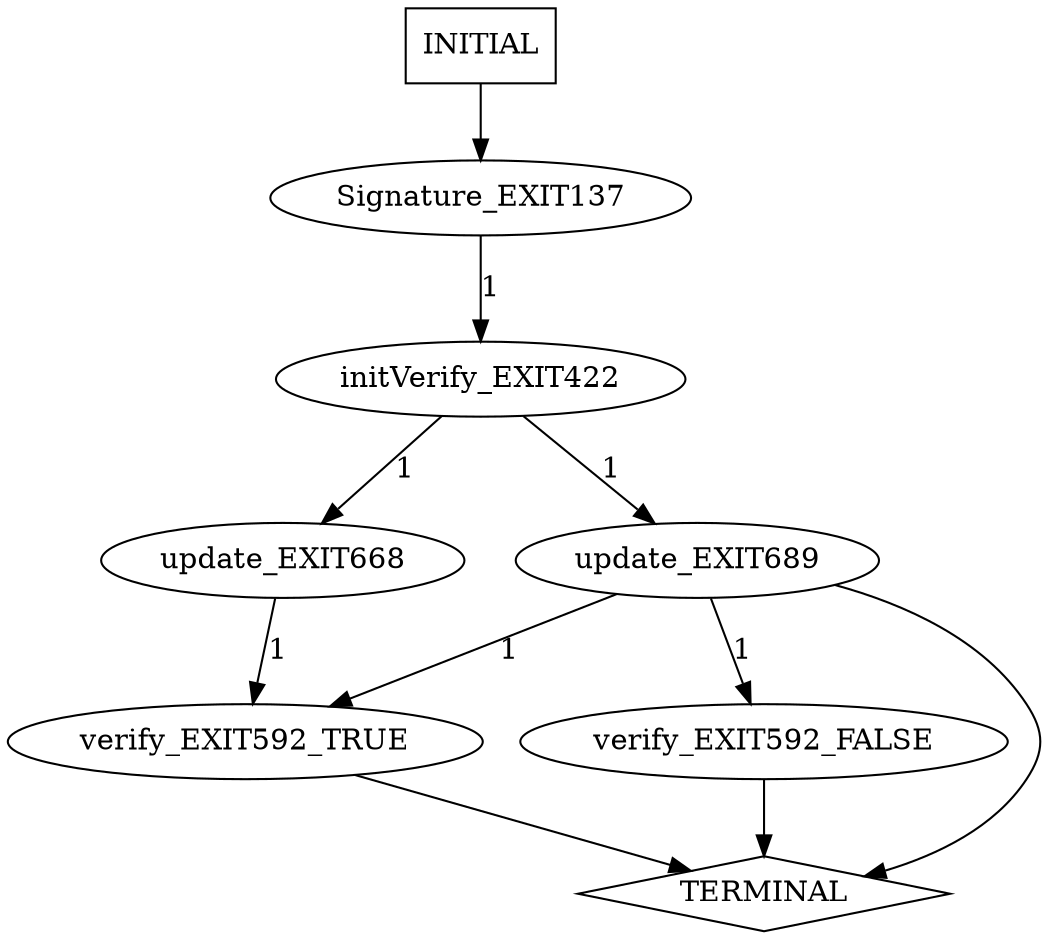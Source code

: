digraph G {
	0	 [label=Signature_EXIT137];
	1	 [label=initVerify_EXIT422];
	0 -> 1	 [label=1];
	2	 [label=update_EXIT668];
	1 -> 2	 [label=1];
	3	 [label=update_EXIT689];
	1 -> 3	 [label=1];
	5	 [label=verify_EXIT592_TRUE];
	2 -> 5	 [label=1];
	4	 [label=verify_EXIT592_FALSE];
	3 -> 4	 [label=1];
	3 -> 5	 [label=1];
	6	 [label=TERMINAL,
		shape=diamond];
	3 -> 6;
	4 -> 6;
	5 -> 6;
	7	 [label=INITIAL,
		shape=box];
	7 -> 0;
}
